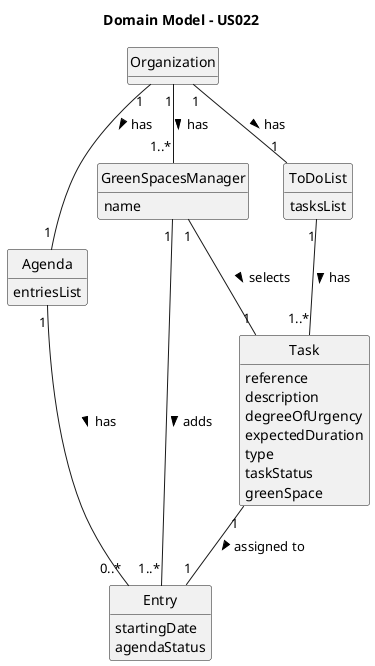 @startuml
skinparam monochrome true
skinparam packageStyle rectangle
skinparam shadowing false

skinparam classAttributeIconSize 0

hide circle
hide methods

title Domain Model - US022

class Organization {
}

class GreenSpacesManager {
    name
}

class Agenda {
    entriesList
}

class ToDoList {
    tasksList
}

class Entry {
    startingDate
    agendaStatus
}

class Task {
    reference
    description
    degreeOfUrgency
    expectedDuration
    type
    taskStatus
    greenSpace
}

Organization "1" -- "1..*" GreenSpacesManager : has >
Organization "1" -- "1" Agenda : has >
Organization "1" -- "1" ToDoList : has >
GreenSpacesManager "1" -- "1" Task : selects  >
GreenSpacesManager "1" -- "1..*" Entry : adds >
Agenda "1" -- "0..*" Entry : has >
ToDoList "1" -- "1..*" Task : has >
Task "1" -- "1" Entry : assigned to >

@enduml